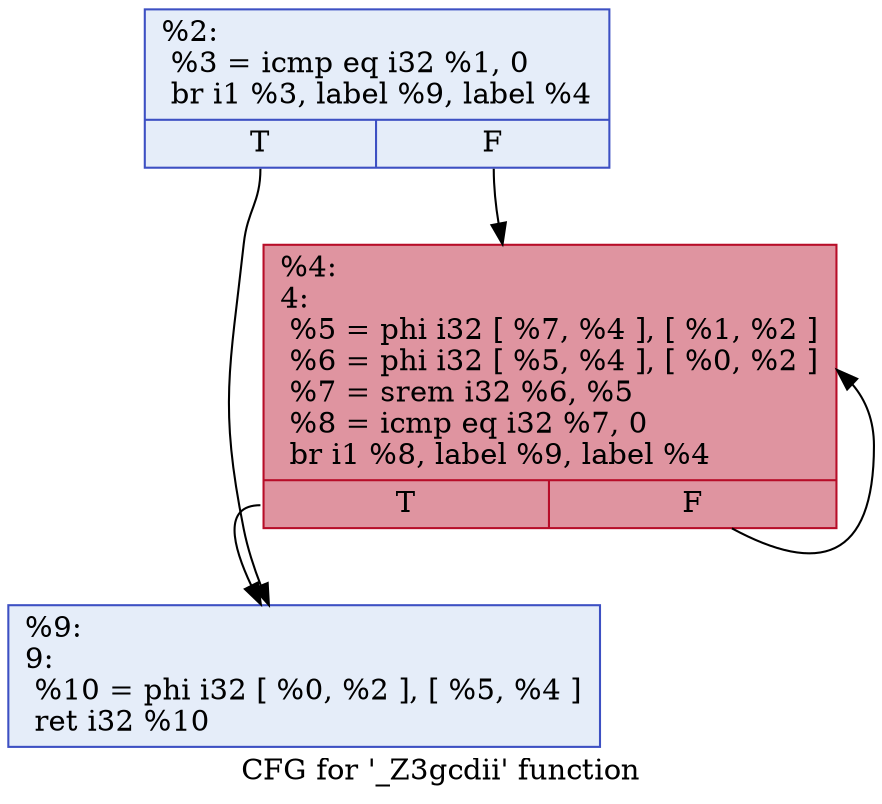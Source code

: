 digraph "CFG for '_Z3gcdii' function" {
	label="CFG for '_Z3gcdii' function";

	Node0x561fa99c6410 [shape=record,color="#3d50c3ff", style=filled, fillcolor="#c5d6f270",label="{%2:\l  %3 = icmp eq i32 %1, 0\l  br i1 %3, label %9, label %4\l|{<s0>T|<s1>F}}"];
	Node0x561fa99c6410:s0 -> Node0x561fa99c6590;
	Node0x561fa99c6410:s1 -> Node0x561fa99c65e0;
	Node0x561fa99c65e0 [shape=record,color="#b70d28ff", style=filled, fillcolor="#b70d2870",label="{%4:\l4:                                                \l  %5 = phi i32 [ %7, %4 ], [ %1, %2 ]\l  %6 = phi i32 [ %5, %4 ], [ %0, %2 ]\l  %7 = srem i32 %6, %5\l  %8 = icmp eq i32 %7, 0\l  br i1 %8, label %9, label %4\l|{<s0>T|<s1>F}}"];
	Node0x561fa99c65e0:s0 -> Node0x561fa99c6590;
	Node0x561fa99c65e0:s1 -> Node0x561fa99c65e0;
	Node0x561fa99c6590 [shape=record,color="#3d50c3ff", style=filled, fillcolor="#c5d6f270",label="{%9:\l9:                                                \l  %10 = phi i32 [ %0, %2 ], [ %5, %4 ]\l  ret i32 %10\l}"];
}
